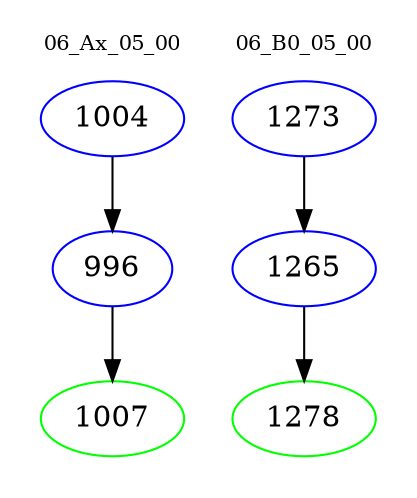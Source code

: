 digraph{
subgraph cluster_0 {
color = white
label = "06_Ax_05_00";
fontsize=10;
T0_1004 [label="1004", color="blue"]
T0_1004 -> T0_996 [color="black"]
T0_996 [label="996", color="blue"]
T0_996 -> T0_1007 [color="black"]
T0_1007 [label="1007", color="green"]
}
subgraph cluster_1 {
color = white
label = "06_B0_05_00";
fontsize=10;
T1_1273 [label="1273", color="blue"]
T1_1273 -> T1_1265 [color="black"]
T1_1265 [label="1265", color="blue"]
T1_1265 -> T1_1278 [color="black"]
T1_1278 [label="1278", color="green"]
}
}
